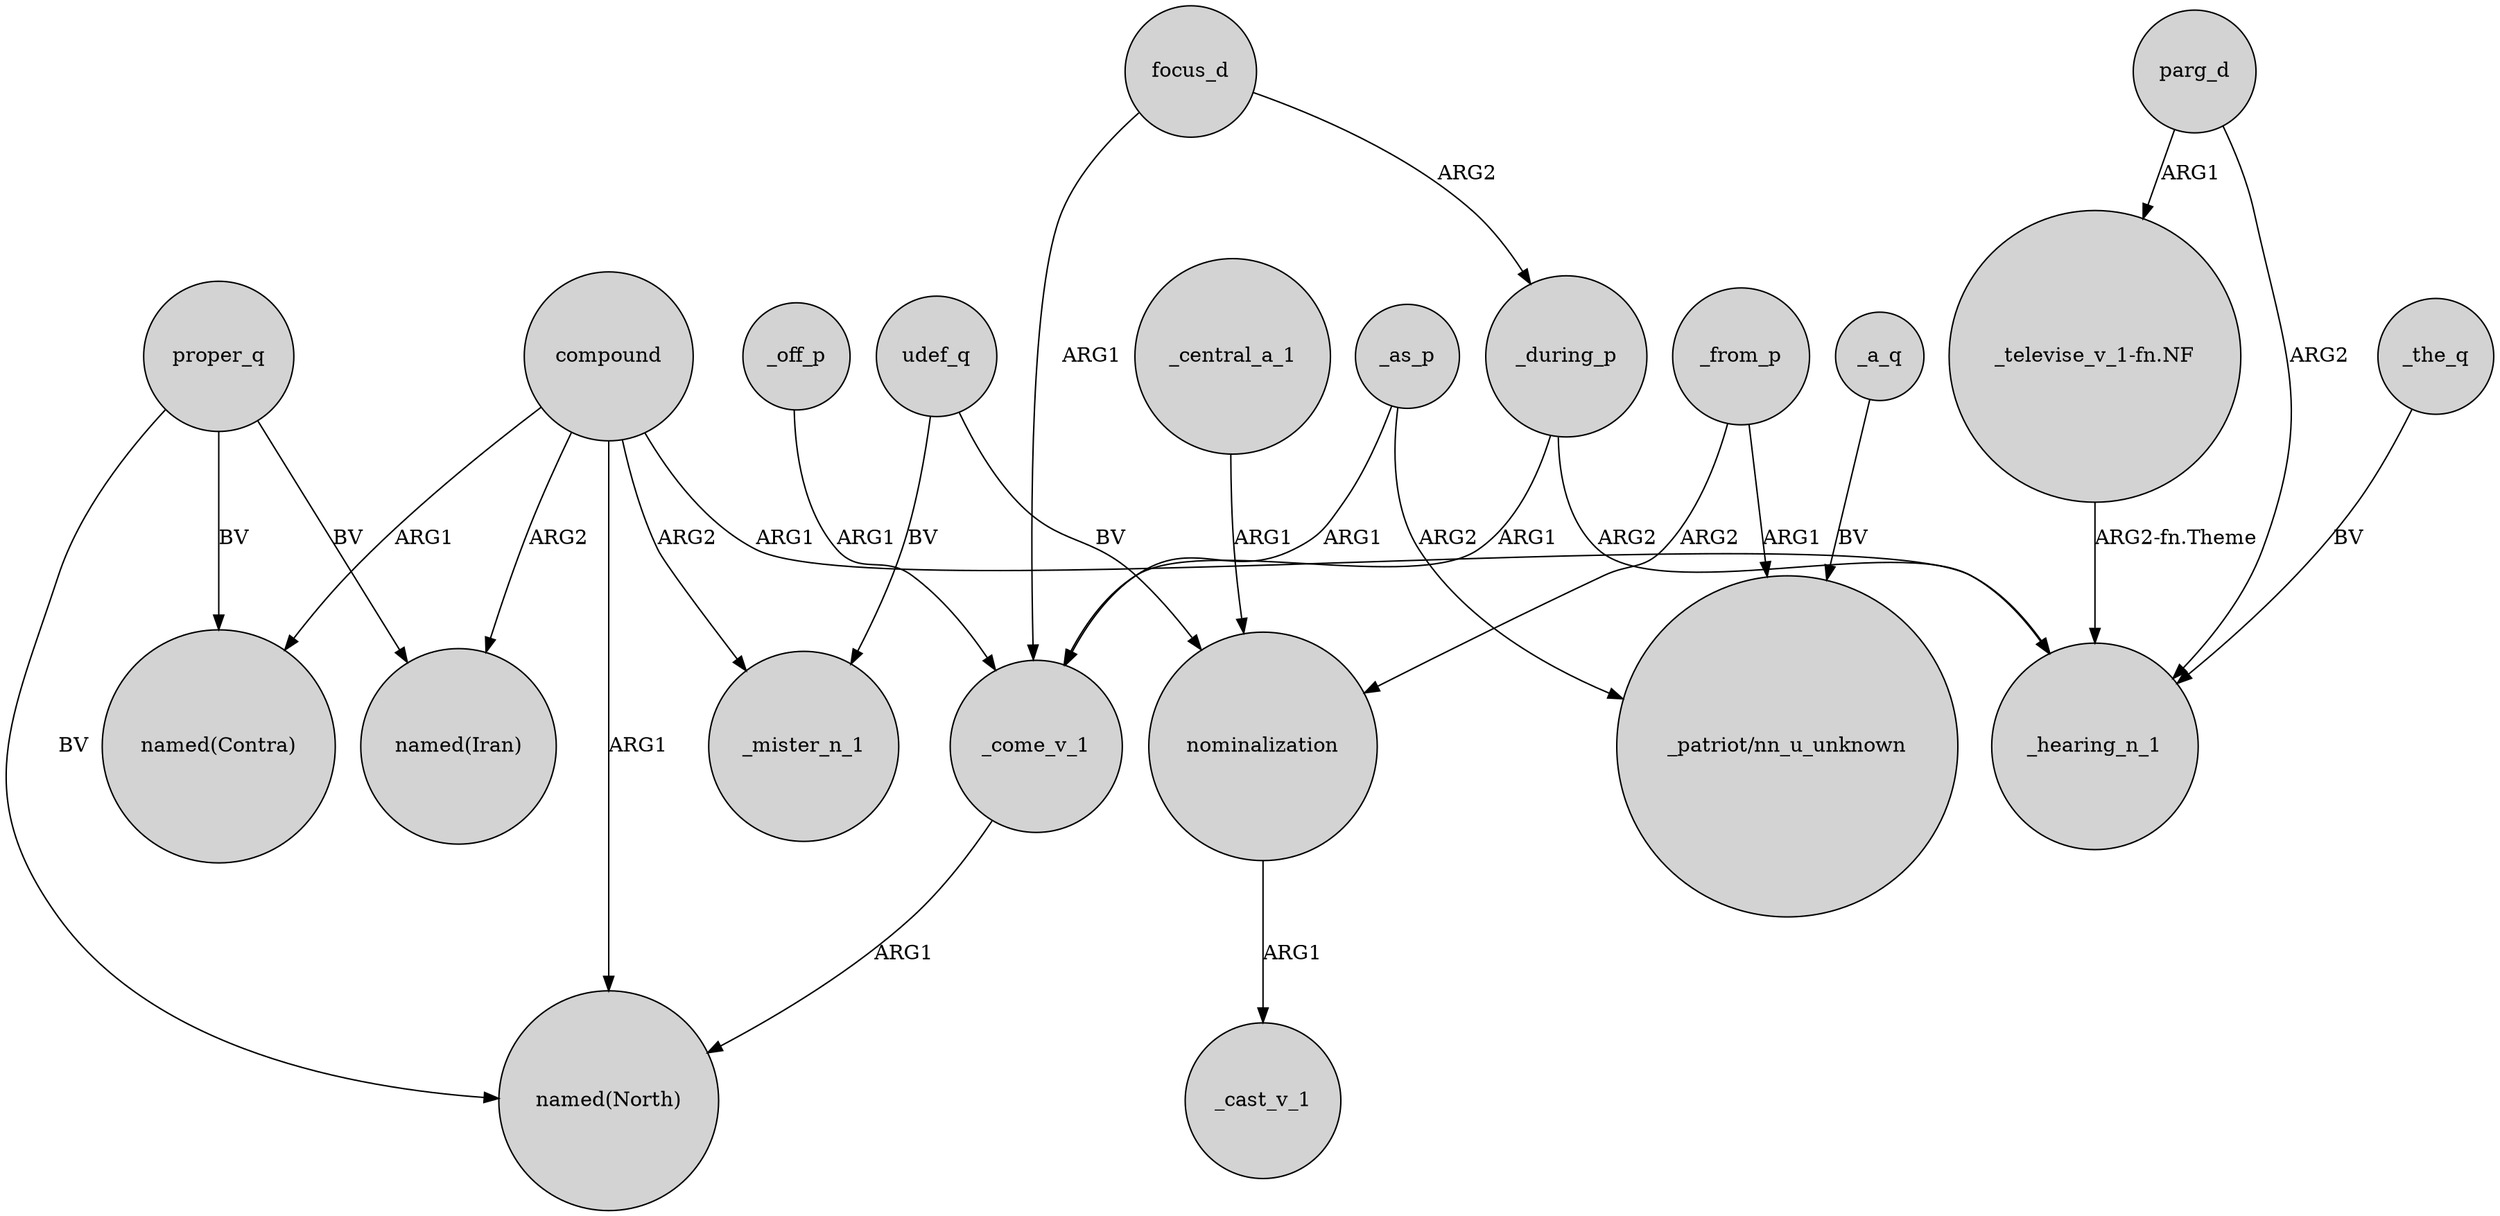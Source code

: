 digraph {
	node [shape=circle style=filled]
	_off_p -> _come_v_1 [label=ARG1]
	focus_d -> _during_p [label=ARG2]
	proper_q -> "named(Contra)" [label=BV]
	proper_q -> "named(North)" [label=BV]
	focus_d -> _come_v_1 [label=ARG1]
	_central_a_1 -> nominalization [label=ARG1]
	compound -> "named(North)" [label=ARG1]
	_a_q -> "_patriot/nn_u_unknown" [label=BV]
	compound -> _mister_n_1 [label=ARG2]
	udef_q -> _mister_n_1 [label=BV]
	compound -> _hearing_n_1 [label=ARG1]
	_the_q -> _hearing_n_1 [label=BV]
	"_televise_v_1-fn.NF" -> _hearing_n_1 [label="ARG2-fn.Theme"]
	_as_p -> _come_v_1 [label=ARG1]
	nominalization -> _cast_v_1 [label=ARG1]
	proper_q -> "named(Iran)" [label=BV]
	_as_p -> "_patriot/nn_u_unknown" [label=ARG2]
	_come_v_1 -> "named(North)" [label=ARG1]
	_during_p -> _come_v_1 [label=ARG1]
	udef_q -> nominalization [label=BV]
	_from_p -> nominalization [label=ARG2]
	compound -> "named(Iran)" [label=ARG2]
	_during_p -> _hearing_n_1 [label=ARG2]
	_from_p -> "_patriot/nn_u_unknown" [label=ARG1]
	compound -> "named(Contra)" [label=ARG1]
	parg_d -> _hearing_n_1 [label=ARG2]
	parg_d -> "_televise_v_1-fn.NF" [label=ARG1]
}
